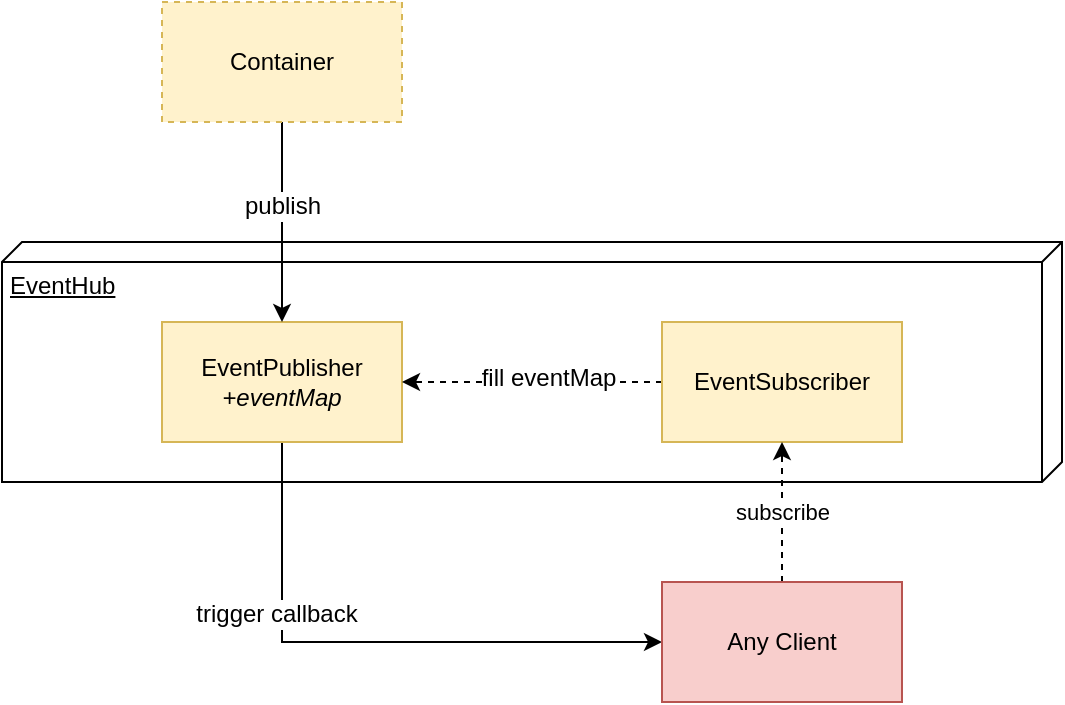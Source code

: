 <mxfile version="12.1.0" type="device" pages="1"><diagram id="dLVdic3KTatoNNmYTmDW" name="Page-1"><mxGraphModel dx="1092" dy="768" grid="1" gridSize="10" guides="1" tooltips="1" connect="1" arrows="1" fold="1" page="1" pageScale="1" pageWidth="1169" pageHeight="827" math="0" shadow="0"><root><mxCell id="0"/><mxCell id="1" parent="0"/><mxCell id="lp44k-naIChn86sv2QGc-16" value="EventHub" style="verticalAlign=top;align=left;spacingTop=8;spacingLeft=2;spacingRight=12;shape=cube;size=10;direction=south;fontStyle=4;html=1;" vertex="1" parent="1"><mxGeometry x="170" y="190" width="530" height="120" as="geometry"/></mxCell><mxCell id="lp44k-naIChn86sv2QGc-12" style="edgeStyle=orthogonalEdgeStyle;rounded=0;orthogonalLoop=1;jettySize=auto;html=1;exitX=0.5;exitY=1;exitDx=0;exitDy=0;entryX=0;entryY=0.5;entryDx=0;entryDy=0;" edge="1" parent="1" source="lp44k-naIChn86sv2QGc-1" target="lp44k-naIChn86sv2QGc-3"><mxGeometry relative="1" as="geometry"/></mxCell><mxCell id="lp44k-naIChn86sv2QGc-13" value="trigger callback" style="text;html=1;resizable=0;points=[];align=center;verticalAlign=middle;labelBackgroundColor=#ffffff;" vertex="1" connectable="0" parent="lp44k-naIChn86sv2QGc-12"><mxGeometry x="-0.407" y="-3" relative="1" as="geometry"><mxPoint as="offset"/></mxGeometry></mxCell><mxCell id="lp44k-naIChn86sv2QGc-1" value="EventPublisher&lt;br&gt;&lt;i&gt;+eventMap&lt;/i&gt;" style="rounded=0;whiteSpace=wrap;html=1;fillColor=#fff2cc;strokeColor=#d6b656;" vertex="1" parent="1"><mxGeometry x="250" y="230" width="120" height="60" as="geometry"/></mxCell><mxCell id="lp44k-naIChn86sv2QGc-7" value="" style="edgeStyle=orthogonalEdgeStyle;rounded=0;orthogonalLoop=1;jettySize=auto;html=1;dashed=1;" edge="1" parent="1" source="lp44k-naIChn86sv2QGc-2" target="lp44k-naIChn86sv2QGc-1"><mxGeometry relative="1" as="geometry"/></mxCell><mxCell id="lp44k-naIChn86sv2QGc-9" value="fill eventMap" style="text;html=1;resizable=0;points=[];align=center;verticalAlign=middle;labelBackgroundColor=#ffffff;" vertex="1" connectable="0" parent="lp44k-naIChn86sv2QGc-7"><mxGeometry x="-0.125" y="-2" relative="1" as="geometry"><mxPoint as="offset"/></mxGeometry></mxCell><mxCell id="lp44k-naIChn86sv2QGc-2" value="EventSubscriber" style="rounded=0;whiteSpace=wrap;html=1;fillColor=#fff2cc;strokeColor=#d6b656;" vertex="1" parent="1"><mxGeometry x="500" y="230" width="120" height="60" as="geometry"/></mxCell><mxCell id="lp44k-naIChn86sv2QGc-8" value="subscribe" style="edgeStyle=orthogonalEdgeStyle;rounded=0;orthogonalLoop=1;jettySize=auto;html=1;dashed=1;" edge="1" parent="1" source="lp44k-naIChn86sv2QGc-3" target="lp44k-naIChn86sv2QGc-2"><mxGeometry relative="1" as="geometry"/></mxCell><mxCell id="lp44k-naIChn86sv2QGc-3" value="Any Client" style="rounded=0;whiteSpace=wrap;html=1;fillColor=#f8cecc;strokeColor=#b85450;" vertex="1" parent="1"><mxGeometry x="500" y="360" width="120" height="60" as="geometry"/></mxCell><mxCell id="lp44k-naIChn86sv2QGc-5" value="" style="edgeStyle=orthogonalEdgeStyle;rounded=0;orthogonalLoop=1;jettySize=auto;html=1;" edge="1" parent="1" source="lp44k-naIChn86sv2QGc-4" target="lp44k-naIChn86sv2QGc-1"><mxGeometry relative="1" as="geometry"/></mxCell><mxCell id="lp44k-naIChn86sv2QGc-6" value="publish" style="text;html=1;resizable=0;points=[];align=center;verticalAlign=middle;labelBackgroundColor=#ffffff;" vertex="1" connectable="0" parent="lp44k-naIChn86sv2QGc-5"><mxGeometry x="-0.175" relative="1" as="geometry"><mxPoint as="offset"/></mxGeometry></mxCell><mxCell id="lp44k-naIChn86sv2QGc-4" value="Container" style="rounded=0;whiteSpace=wrap;html=1;fillColor=#fff2cc;strokeColor=#d6b656;dashed=1;" vertex="1" parent="1"><mxGeometry x="250" y="70" width="120" height="60" as="geometry"/></mxCell></root></mxGraphModel></diagram></mxfile>